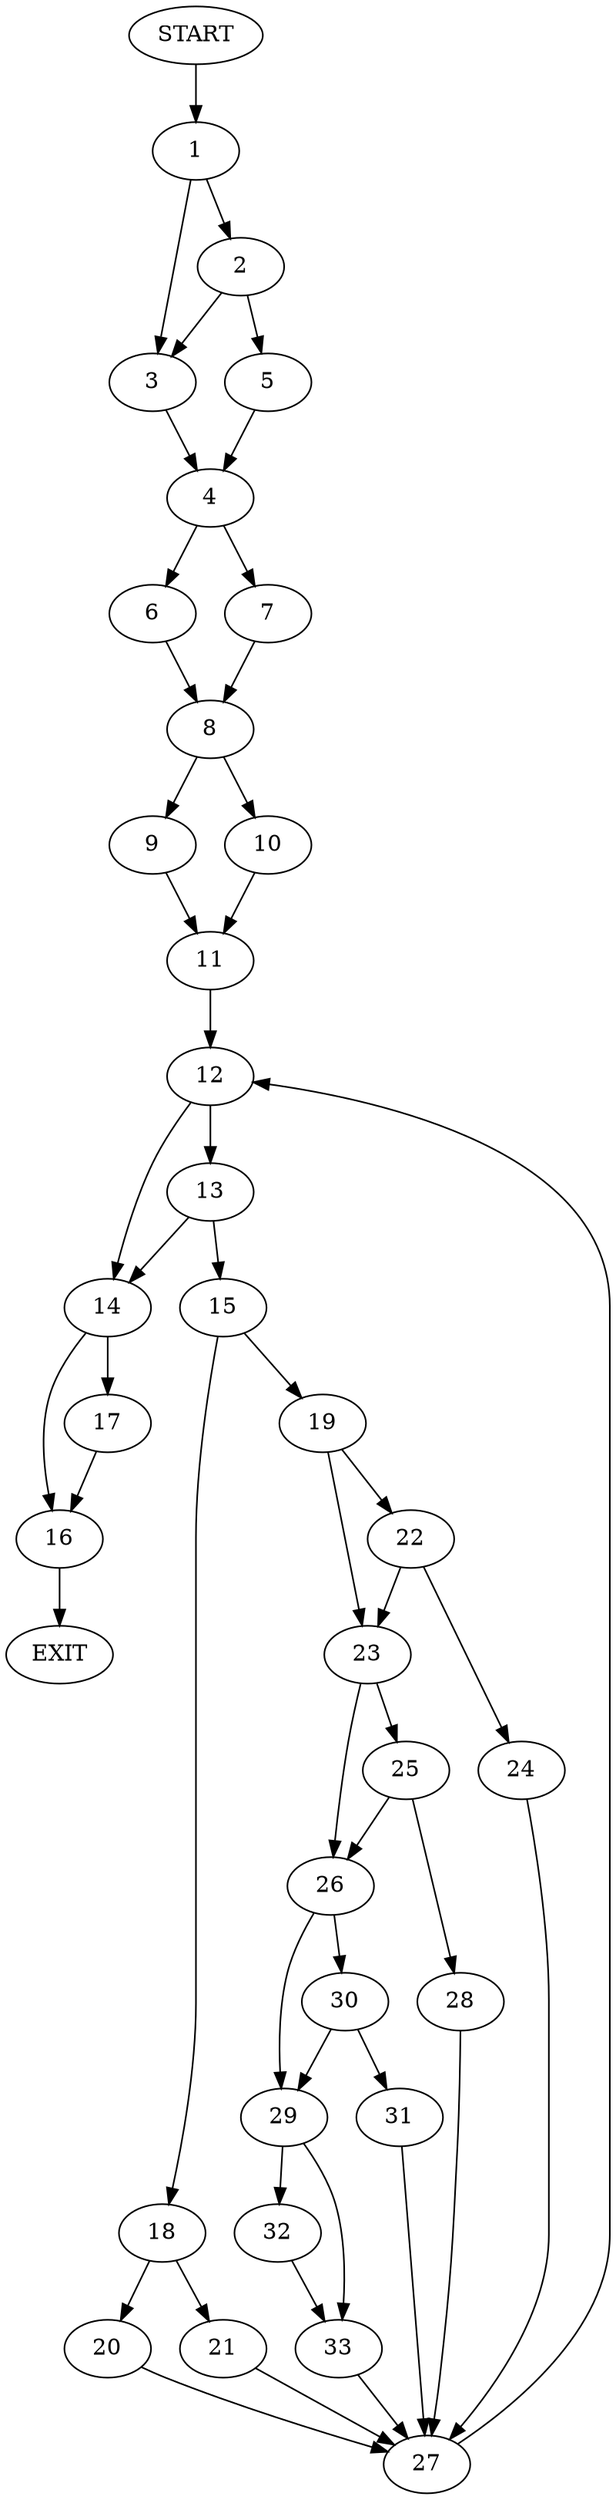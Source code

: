 digraph {
0 [label="START"]
34 [label="EXIT"]
0 -> 1
1 -> 2
1 -> 3
3 -> 4
2 -> 5
2 -> 3
5 -> 4
4 -> 6
4 -> 7
7 -> 8
6 -> 8
8 -> 9
8 -> 10
10 -> 11
9 -> 11
11 -> 12
12 -> 13
12 -> 14
13 -> 14
13 -> 15
14 -> 16
14 -> 17
15 -> 18
15 -> 19
18 -> 20
18 -> 21
19 -> 22
19 -> 23
22 -> 23
22 -> 24
23 -> 25
23 -> 26
24 -> 27
27 -> 12
25 -> 28
25 -> 26
26 -> 29
26 -> 30
28 -> 27
30 -> 29
30 -> 31
29 -> 32
29 -> 33
31 -> 27
32 -> 33
33 -> 27
20 -> 27
21 -> 27
16 -> 34
17 -> 16
}
